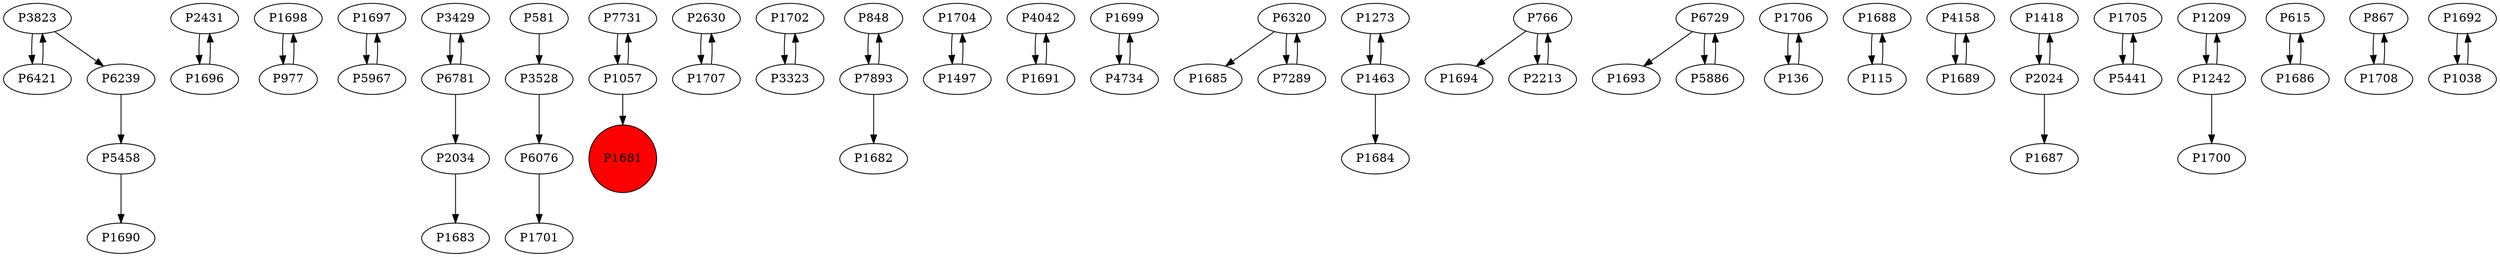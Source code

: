 digraph {
	P3823 -> P6421
	P2431 -> P1696
	P1698 -> P977
	P6421 -> P3823
	P1697 -> P5967
	P3429 -> P6781
	P3528 -> P6076
	P7731 -> P1057
	P2630 -> P1707
	P6781 -> P2034
	P1702 -> P3323
	P6781 -> P3429
	P2034 -> P1683
	P5967 -> P1697
	P848 -> P7893
	P1704 -> P1497
	P1707 -> P2630
	P4042 -> P1691
	P1699 -> P4734
	P1057 -> P1681
	P6320 -> P1685
	P1273 -> P1463
	P7893 -> P1682
	P766 -> P1694
	P6729 -> P1693
	P6239 -> P5458
	P1696 -> P2431
	P1706 -> P136
	P6076 -> P1701
	P5886 -> P6729
	P1688 -> P115
	P1057 -> P7731
	P4158 -> P1689
	P1418 -> P2024
	P1705 -> P5441
	P3823 -> P6239
	P1209 -> P1242
	P1689 -> P4158
	P6729 -> P5886
	P615 -> P1686
	P1497 -> P1704
	P867 -> P1708
	P7289 -> P6320
	P1708 -> P867
	P6320 -> P7289
	P977 -> P1698
	P581 -> P3528
	P3323 -> P1702
	P7893 -> P848
	P115 -> P1688
	P1692 -> P1038
	P1038 -> P1692
	P5441 -> P1705
	P5458 -> P1690
	P1242 -> P1209
	P1463 -> P1273
	P2024 -> P1418
	P136 -> P1706
	P4734 -> P1699
	P766 -> P2213
	P1691 -> P4042
	P2024 -> P1687
	P1463 -> P1684
	P2213 -> P766
	P1242 -> P1700
	P1686 -> P615
	P1681 [shape=circle]
	P1681 [style=filled]
	P1681 [fillcolor=red]
}